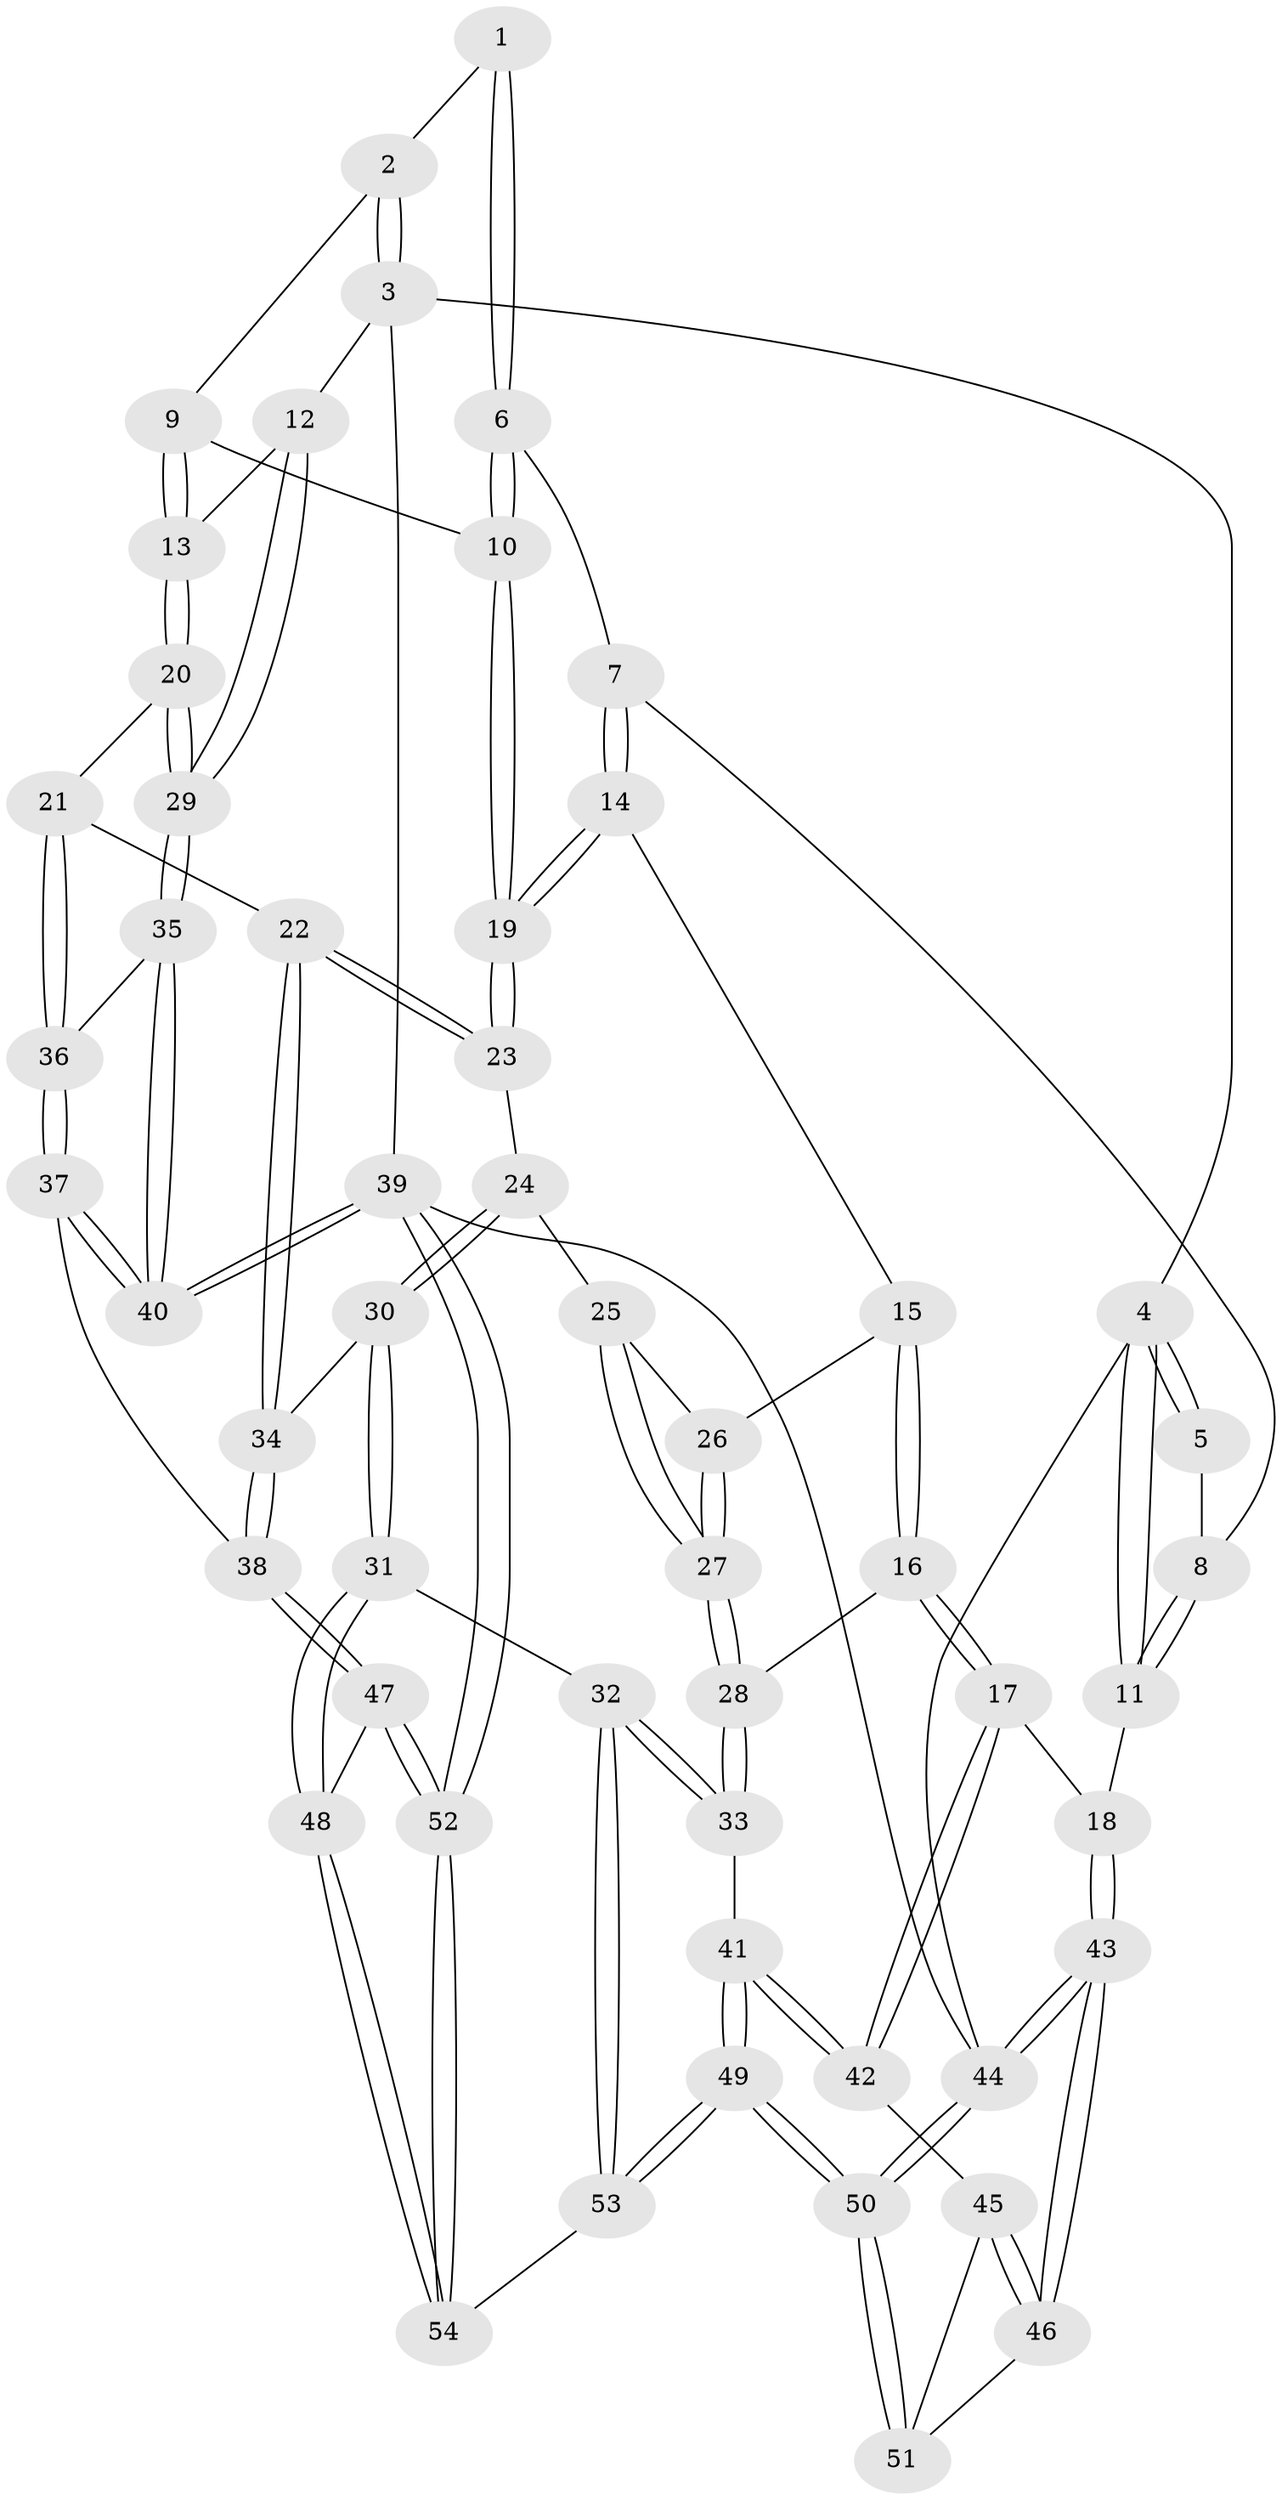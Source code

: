 // coarse degree distribution, {4: 0.21875, 5: 0.5, 3: 0.09375, 6: 0.15625, 7: 0.03125}
// Generated by graph-tools (version 1.1) at 2025/06/03/04/25 22:06:36]
// undirected, 54 vertices, 132 edges
graph export_dot {
graph [start="1"]
  node [color=gray90,style=filled];
  1 [pos="+0.33203876330163906+0"];
  2 [pos="+0.8836565129522731+0"];
  3 [pos="+1+0"];
  4 [pos="+0+0"];
  5 [pos="+0.2088393751536822+0"];
  6 [pos="+0.34184986523687083+0.06111285150167371"];
  7 [pos="+0.28265121990036834+0.13657243886222095"];
  8 [pos="+0.0579445382860563+0.12721235718257137"];
  9 [pos="+0.6725732577327969+0.13856422191443632"];
  10 [pos="+0.5304966379250844+0.19051032682794275"];
  11 [pos="+0+0.2510677203800225"];
  12 [pos="+1+0"];
  13 [pos="+0.7989610729993301+0.3343170738955367"];
  14 [pos="+0.25854158913055153+0.2458427494054067"];
  15 [pos="+0.22637489857788007+0.3149132641125914"];
  16 [pos="+0.06820636935580252+0.41756032518385844"];
  17 [pos="+0.0564848840139116+0.42234242147965234"];
  18 [pos="+0+0.3585809400741281"];
  19 [pos="+0.5120927711316172+0.3363578078459407"];
  20 [pos="+0.7937569183440917+0.383704762200818"];
  21 [pos="+0.7842032940150726+0.402231250844574"];
  22 [pos="+0.7213525926749691+0.43899530781059476"];
  23 [pos="+0.5146928040876817+0.3638123098563211"];
  24 [pos="+0.4556339123827885+0.426977230709605"];
  25 [pos="+0.4510746106519092+0.4272259613099255"];
  26 [pos="+0.253683947543392+0.33319745504647824"];
  27 [pos="+0.3309295192601824+0.5041812691046943"];
  28 [pos="+0.3265198880203268+0.5090219859590234"];
  29 [pos="+1+0.40143581768812536"];
  30 [pos="+0.4904050871261642+0.573183682721229"];
  31 [pos="+0.3202125367583327+0.7429199280709594"];
  32 [pos="+0.31763400543597825+0.7432484396930094"];
  33 [pos="+0.30309006156190177+0.737897726922007"];
  34 [pos="+0.6624089982893167+0.6194939449752928"];
  35 [pos="+1+0.5404991108805763"];
  36 [pos="+0.9007237993246691+0.5388066368952059"];
  37 [pos="+0.8370767934927926+0.7405527519475043"];
  38 [pos="+0.7042395574787913+0.7430871166602632"];
  39 [pos="+1+1"];
  40 [pos="+1+0.946965067402837"];
  41 [pos="+0.27336982761447315+0.7365437465221658"];
  42 [pos="+0.19958122292061667+0.7208698933632619"];
  43 [pos="+0+0.8185255042512491"];
  44 [pos="+0+1"];
  45 [pos="+0.16233913170481992+0.7433038473912847"];
  46 [pos="+0+0.8083988790609433"];
  47 [pos="+0.6514167054774296+0.8113797720410885"];
  48 [pos="+0.5706837202157953+0.8300674110459216"];
  49 [pos="+0.08282521369071771+1"];
  50 [pos="+0.06644120720590656+1"];
  51 [pos="+0.11083110543961688+0.9139461940320868"];
  52 [pos="+0.859536713881458+1"];
  53 [pos="+0.36886137636390276+1"];
  54 [pos="+0.4030269811729099+1"];
  1 -- 2;
  1 -- 6;
  1 -- 6;
  2 -- 3;
  2 -- 3;
  2 -- 9;
  3 -- 4;
  3 -- 12;
  3 -- 39;
  4 -- 5;
  4 -- 5;
  4 -- 11;
  4 -- 11;
  4 -- 44;
  5 -- 8;
  6 -- 7;
  6 -- 10;
  6 -- 10;
  7 -- 8;
  7 -- 14;
  7 -- 14;
  8 -- 11;
  8 -- 11;
  9 -- 10;
  9 -- 13;
  9 -- 13;
  10 -- 19;
  10 -- 19;
  11 -- 18;
  12 -- 13;
  12 -- 29;
  12 -- 29;
  13 -- 20;
  13 -- 20;
  14 -- 15;
  14 -- 19;
  14 -- 19;
  15 -- 16;
  15 -- 16;
  15 -- 26;
  16 -- 17;
  16 -- 17;
  16 -- 28;
  17 -- 18;
  17 -- 42;
  17 -- 42;
  18 -- 43;
  18 -- 43;
  19 -- 23;
  19 -- 23;
  20 -- 21;
  20 -- 29;
  20 -- 29;
  21 -- 22;
  21 -- 36;
  21 -- 36;
  22 -- 23;
  22 -- 23;
  22 -- 34;
  22 -- 34;
  23 -- 24;
  24 -- 25;
  24 -- 30;
  24 -- 30;
  25 -- 26;
  25 -- 27;
  25 -- 27;
  26 -- 27;
  26 -- 27;
  27 -- 28;
  27 -- 28;
  28 -- 33;
  28 -- 33;
  29 -- 35;
  29 -- 35;
  30 -- 31;
  30 -- 31;
  30 -- 34;
  31 -- 32;
  31 -- 48;
  31 -- 48;
  32 -- 33;
  32 -- 33;
  32 -- 53;
  32 -- 53;
  33 -- 41;
  34 -- 38;
  34 -- 38;
  35 -- 36;
  35 -- 40;
  35 -- 40;
  36 -- 37;
  36 -- 37;
  37 -- 38;
  37 -- 40;
  37 -- 40;
  38 -- 47;
  38 -- 47;
  39 -- 40;
  39 -- 40;
  39 -- 52;
  39 -- 52;
  39 -- 44;
  41 -- 42;
  41 -- 42;
  41 -- 49;
  41 -- 49;
  42 -- 45;
  43 -- 44;
  43 -- 44;
  43 -- 46;
  43 -- 46;
  44 -- 50;
  44 -- 50;
  45 -- 46;
  45 -- 46;
  45 -- 51;
  46 -- 51;
  47 -- 48;
  47 -- 52;
  47 -- 52;
  48 -- 54;
  48 -- 54;
  49 -- 50;
  49 -- 50;
  49 -- 53;
  49 -- 53;
  50 -- 51;
  50 -- 51;
  52 -- 54;
  52 -- 54;
  53 -- 54;
}
